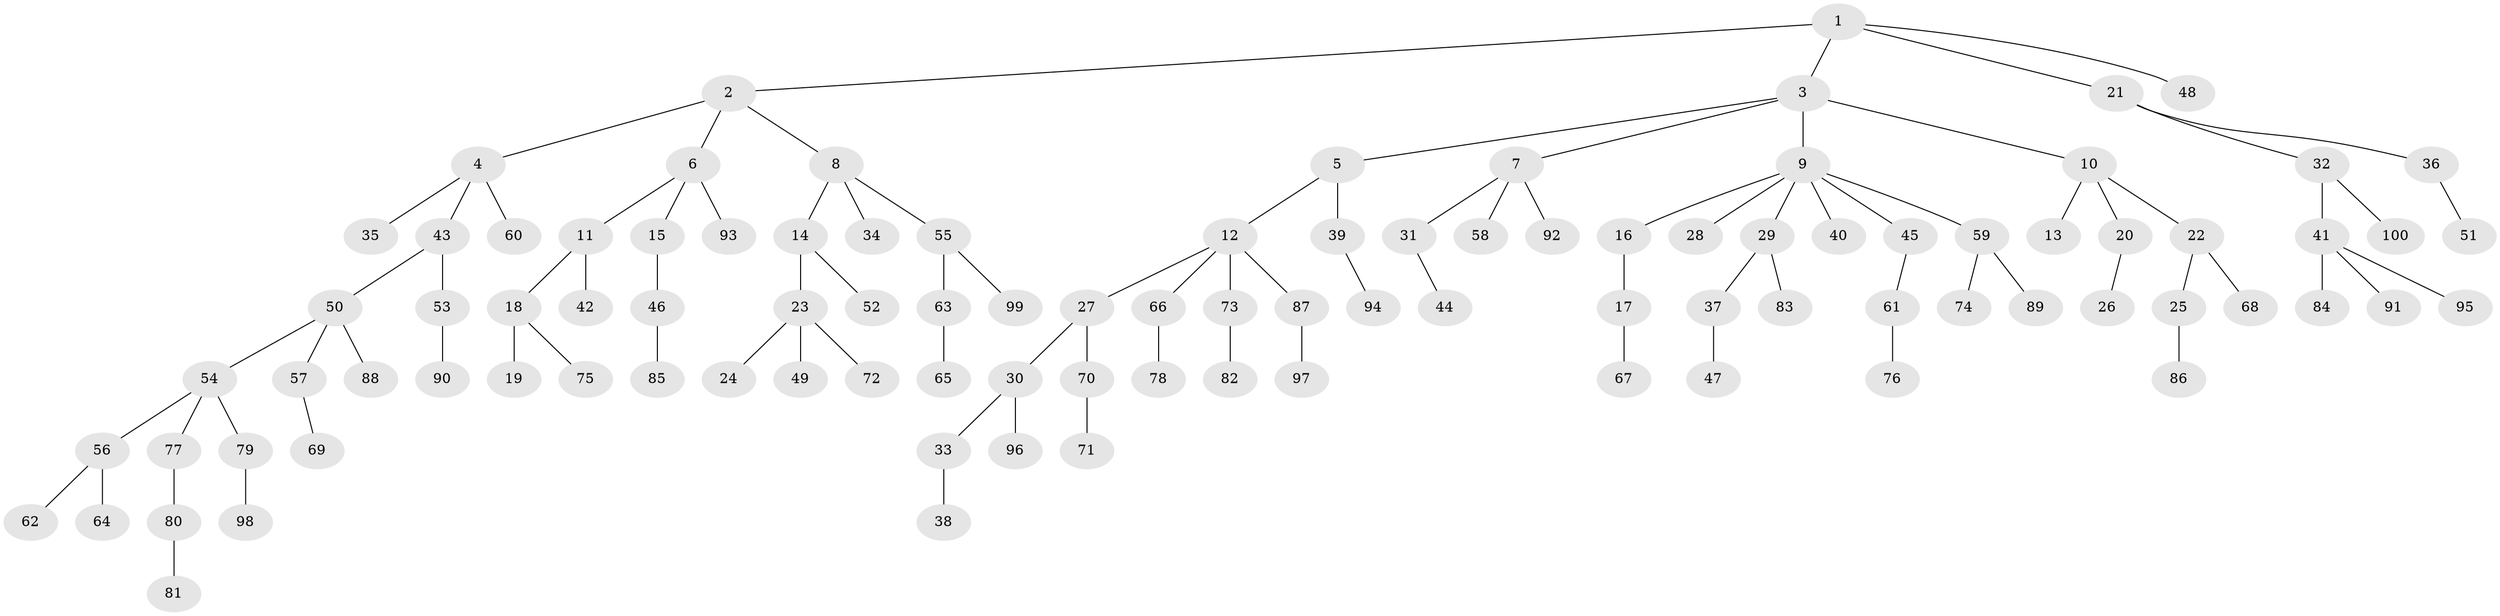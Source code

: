// Generated by graph-tools (version 1.1) at 2025/11/02/21/25 10:11:10]
// undirected, 100 vertices, 99 edges
graph export_dot {
graph [start="1"]
  node [color=gray90,style=filled];
  1;
  2;
  3;
  4;
  5;
  6;
  7;
  8;
  9;
  10;
  11;
  12;
  13;
  14;
  15;
  16;
  17;
  18;
  19;
  20;
  21;
  22;
  23;
  24;
  25;
  26;
  27;
  28;
  29;
  30;
  31;
  32;
  33;
  34;
  35;
  36;
  37;
  38;
  39;
  40;
  41;
  42;
  43;
  44;
  45;
  46;
  47;
  48;
  49;
  50;
  51;
  52;
  53;
  54;
  55;
  56;
  57;
  58;
  59;
  60;
  61;
  62;
  63;
  64;
  65;
  66;
  67;
  68;
  69;
  70;
  71;
  72;
  73;
  74;
  75;
  76;
  77;
  78;
  79;
  80;
  81;
  82;
  83;
  84;
  85;
  86;
  87;
  88;
  89;
  90;
  91;
  92;
  93;
  94;
  95;
  96;
  97;
  98;
  99;
  100;
  1 -- 2;
  1 -- 3;
  1 -- 21;
  1 -- 48;
  2 -- 4;
  2 -- 6;
  2 -- 8;
  3 -- 5;
  3 -- 7;
  3 -- 9;
  3 -- 10;
  4 -- 35;
  4 -- 43;
  4 -- 60;
  5 -- 12;
  5 -- 39;
  6 -- 11;
  6 -- 15;
  6 -- 93;
  7 -- 31;
  7 -- 58;
  7 -- 92;
  8 -- 14;
  8 -- 34;
  8 -- 55;
  9 -- 16;
  9 -- 28;
  9 -- 29;
  9 -- 40;
  9 -- 45;
  9 -- 59;
  10 -- 13;
  10 -- 20;
  10 -- 22;
  11 -- 18;
  11 -- 42;
  12 -- 27;
  12 -- 66;
  12 -- 73;
  12 -- 87;
  14 -- 23;
  14 -- 52;
  15 -- 46;
  16 -- 17;
  17 -- 67;
  18 -- 19;
  18 -- 75;
  20 -- 26;
  21 -- 32;
  21 -- 36;
  22 -- 25;
  22 -- 68;
  23 -- 24;
  23 -- 49;
  23 -- 72;
  25 -- 86;
  27 -- 30;
  27 -- 70;
  29 -- 37;
  29 -- 83;
  30 -- 33;
  30 -- 96;
  31 -- 44;
  32 -- 41;
  32 -- 100;
  33 -- 38;
  36 -- 51;
  37 -- 47;
  39 -- 94;
  41 -- 84;
  41 -- 91;
  41 -- 95;
  43 -- 50;
  43 -- 53;
  45 -- 61;
  46 -- 85;
  50 -- 54;
  50 -- 57;
  50 -- 88;
  53 -- 90;
  54 -- 56;
  54 -- 77;
  54 -- 79;
  55 -- 63;
  55 -- 99;
  56 -- 62;
  56 -- 64;
  57 -- 69;
  59 -- 74;
  59 -- 89;
  61 -- 76;
  63 -- 65;
  66 -- 78;
  70 -- 71;
  73 -- 82;
  77 -- 80;
  79 -- 98;
  80 -- 81;
  87 -- 97;
}
